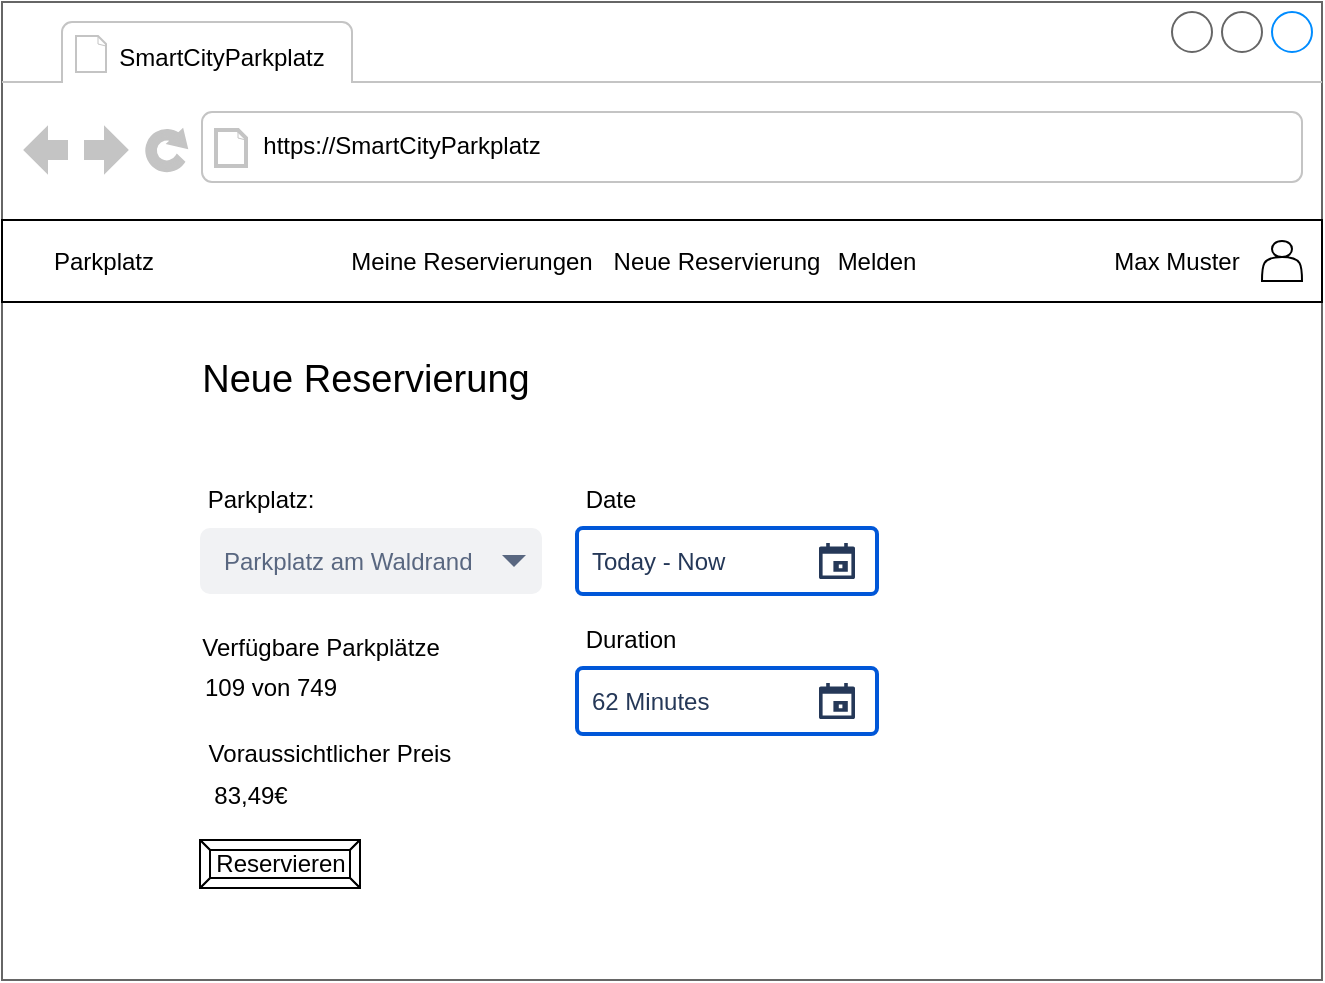 <mxfile version="13.0.9" type="device"><diagram name="Page-1" id="74b105a0-9070-1c63-61bc-23e55f88626e"><mxGraphModel dx="1422" dy="1984" grid="1" gridSize="10" guides="1" tooltips="1" connect="1" arrows="1" fold="1" page="1" pageScale="1.5" pageWidth="1169" pageHeight="826" background="none" math="0" shadow="0"><root><mxCell id="0" style=";html=1;"/><mxCell id="1" style=";html=1;" parent="0"/><mxCell id="Ba2NQwpfFo-NStdELpBo-1" value="" style="strokeWidth=1;shadow=0;dashed=0;align=center;html=1;shape=mxgraph.mockup.containers.browserWindow;rSize=0;strokeColor=#666666;strokeColor2=#008cff;strokeColor3=#c4c4c4;mainText=,;recursiveResize=0;" vertex="1" parent="1"><mxGeometry y="-1239" width="660" height="489" as="geometry"/></mxCell><mxCell id="Ba2NQwpfFo-NStdELpBo-9" value="https://SmartCityParkplatz" style="text;html=1;strokeColor=none;fillColor=none;align=center;verticalAlign=middle;whiteSpace=wrap;rounded=0;" vertex="1" parent="Ba2NQwpfFo-NStdELpBo-1"><mxGeometry x="130" y="60" width="140" height="24" as="geometry"/></mxCell><mxCell id="Ba2NQwpfFo-NStdELpBo-10" value="SmartCityParkplatz" style="text;html=1;strokeColor=none;fillColor=none;align=center;verticalAlign=middle;whiteSpace=wrap;rounded=0;" vertex="1" parent="Ba2NQwpfFo-NStdELpBo-1"><mxGeometry x="60" y="20" width="100" height="16" as="geometry"/></mxCell><mxCell id="Ba2NQwpfFo-NStdELpBo-11" value="" style="rounded=0;whiteSpace=wrap;html=1;" vertex="1" parent="Ba2NQwpfFo-NStdELpBo-1"><mxGeometry y="109" width="660" height="41" as="geometry"/></mxCell><mxCell id="Ba2NQwpfFo-NStdELpBo-14" value="Parkplatz" style="text;html=1;strokeColor=none;fillColor=none;align=center;verticalAlign=middle;whiteSpace=wrap;rounded=0;" vertex="1" parent="Ba2NQwpfFo-NStdELpBo-1"><mxGeometry x="20" y="119.5" width="62" height="20" as="geometry"/></mxCell><mxCell id="Ba2NQwpfFo-NStdELpBo-15" value="" style="shape=actor;whiteSpace=wrap;html=1;" vertex="1" parent="Ba2NQwpfFo-NStdELpBo-1"><mxGeometry x="630" y="119.5" width="20" height="20" as="geometry"/></mxCell><mxCell id="Ba2NQwpfFo-NStdELpBo-203" value="Max Muster" style="text;html=1;strokeColor=none;fillColor=none;align=center;verticalAlign=middle;whiteSpace=wrap;rounded=0;" vertex="1" parent="Ba2NQwpfFo-NStdELpBo-1"><mxGeometry x="550" y="119.5" width="75" height="20" as="geometry"/></mxCell><mxCell id="Ba2NQwpfFo-NStdELpBo-209" value="&lt;font style=&quot;font-size: 19px&quot;&gt;Neue Reservierung&lt;/font&gt;" style="text;html=1;strokeColor=none;fillColor=none;align=center;verticalAlign=middle;whiteSpace=wrap;rounded=0;" vertex="1" parent="Ba2NQwpfFo-NStdELpBo-1"><mxGeometry x="82" y="179" width="200" height="20" as="geometry"/></mxCell><mxCell id="Ba2NQwpfFo-NStdELpBo-215" value="Reservieren" style="labelPosition=center;verticalLabelPosition=middle;align=center;html=1;shape=mxgraph.basic.button;dx=5;" vertex="1" parent="Ba2NQwpfFo-NStdELpBo-1"><mxGeometry x="99" y="419" width="80" height="24" as="geometry"/></mxCell><mxCell id="Ba2NQwpfFo-NStdELpBo-218" value="Parkplatz am Waldrand" style="rounded=1;fillColor=#F1F2F4;strokeColor=none;html=1;fontColor=#596780;align=left;fontSize=12;spacingLeft=10" vertex="1" parent="Ba2NQwpfFo-NStdELpBo-1"><mxGeometry x="99" y="263" width="171" height="33" as="geometry"/></mxCell><mxCell id="Ba2NQwpfFo-NStdELpBo-219" value="" style="shape=triangle;direction=south;fillColor=#596780;strokeColor=none;html=1" vertex="1" parent="Ba2NQwpfFo-NStdELpBo-218"><mxGeometry x="1" y="0.5" width="12" height="6" relative="1" as="geometry"><mxPoint x="-20" y="-3" as="offset"/></mxGeometry></mxCell><mxCell id="Ba2NQwpfFo-NStdELpBo-220" value="Parkplatz:" style="text;html=1;strokeColor=none;fillColor=none;align=center;verticalAlign=middle;whiteSpace=wrap;rounded=0;" vertex="1" parent="Ba2NQwpfFo-NStdELpBo-1"><mxGeometry x="99" y="239" width="61" height="20" as="geometry"/></mxCell><mxCell id="Ba2NQwpfFo-NStdELpBo-222" value="Today - Now" style="rounded=1;arcSize=9;fillColor=#ffffff;align=left;spacingLeft=5;strokeColor=#0057D8;html=1;strokeWidth=2;fontColor=#253858;fontSize=12" vertex="1" parent="Ba2NQwpfFo-NStdELpBo-1"><mxGeometry x="287.5" y="263" width="150" height="33" as="geometry"/></mxCell><mxCell id="Ba2NQwpfFo-NStdELpBo-223" value="" style="shape=mxgraph.gmdl.calendar;fillColor=#253858;strokeColor=none" vertex="1" parent="Ba2NQwpfFo-NStdELpBo-222"><mxGeometry x="1" y="0.5" width="18" height="18" relative="1" as="geometry"><mxPoint x="-29" y="-9" as="offset"/></mxGeometry></mxCell><mxCell id="Ba2NQwpfFo-NStdELpBo-277" value="Date" style="text;html=1;strokeColor=none;fillColor=none;align=center;verticalAlign=middle;whiteSpace=wrap;rounded=0;" vertex="1" parent="Ba2NQwpfFo-NStdELpBo-1"><mxGeometry x="289" y="239" width="31" height="20" as="geometry"/></mxCell><mxCell id="Ba2NQwpfFo-NStdELpBo-278" value="62 Minutes" style="rounded=1;arcSize=9;fillColor=#ffffff;align=left;spacingLeft=5;strokeColor=#0057D8;html=1;strokeWidth=2;fontColor=#253858;fontSize=12" vertex="1" parent="Ba2NQwpfFo-NStdELpBo-1"><mxGeometry x="287.5" y="333" width="150" height="33" as="geometry"/></mxCell><mxCell id="Ba2NQwpfFo-NStdELpBo-279" value="" style="shape=mxgraph.gmdl.calendar;fillColor=#253858;strokeColor=none" vertex="1" parent="Ba2NQwpfFo-NStdELpBo-278"><mxGeometry x="1" y="0.5" width="18" height="18" relative="1" as="geometry"><mxPoint x="-29" y="-9" as="offset"/></mxGeometry></mxCell><mxCell id="Ba2NQwpfFo-NStdELpBo-280" value="Duration" style="text;html=1;strokeColor=none;fillColor=none;align=center;verticalAlign=middle;whiteSpace=wrap;rounded=0;" vertex="1" parent="Ba2NQwpfFo-NStdELpBo-1"><mxGeometry x="289" y="309" width="51" height="20" as="geometry"/></mxCell><mxCell id="Ba2NQwpfFo-NStdELpBo-281" value="Voraussichtlicher Preis" style="text;html=1;strokeColor=none;fillColor=none;align=center;verticalAlign=middle;whiteSpace=wrap;rounded=0;" vertex="1" parent="Ba2NQwpfFo-NStdELpBo-1"><mxGeometry x="99" y="366" width="130" height="20" as="geometry"/></mxCell><mxCell id="Ba2NQwpfFo-NStdELpBo-303" value="83,49€" style="text;html=1;strokeColor=none;fillColor=none;align=center;verticalAlign=middle;whiteSpace=wrap;rounded=0;" vertex="1" parent="Ba2NQwpfFo-NStdELpBo-1"><mxGeometry x="99" y="387" width="51" height="19" as="geometry"/></mxCell><mxCell id="Ba2NQwpfFo-NStdELpBo-304" value="Verfügbare Parkplätze" style="text;html=1;strokeColor=none;fillColor=none;align=center;verticalAlign=middle;whiteSpace=wrap;rounded=0;" vertex="1" parent="Ba2NQwpfFo-NStdELpBo-1"><mxGeometry x="99" y="313" width="121" height="20" as="geometry"/></mxCell><mxCell id="Ba2NQwpfFo-NStdELpBo-305" value="109 von 749" style="text;html=1;strokeColor=none;fillColor=none;align=center;verticalAlign=middle;whiteSpace=wrap;rounded=0;" vertex="1" parent="Ba2NQwpfFo-NStdELpBo-1"><mxGeometry x="99" y="333" width="71" height="20" as="geometry"/></mxCell><mxCell id="Ba2NQwpfFo-NStdELpBo-308" value="Melden" style="text;html=1;strokeColor=none;fillColor=none;align=center;verticalAlign=middle;whiteSpace=wrap;rounded=0;" vertex="1" parent="1"><mxGeometry x="415" y="-1119.5" width="45" height="20" as="geometry"/></mxCell><mxCell id="Ba2NQwpfFo-NStdELpBo-309" value="Meine Reservierungen" style="text;html=1;strokeColor=none;fillColor=none;align=center;verticalAlign=middle;whiteSpace=wrap;rounded=0;" vertex="1" parent="1"><mxGeometry x="170" y="-1119.5" width="130" height="20" as="geometry"/></mxCell><mxCell id="Ba2NQwpfFo-NStdELpBo-310" value="Neue Reservierung" style="text;html=1;strokeColor=none;fillColor=none;align=center;verticalAlign=middle;whiteSpace=wrap;rounded=0;" vertex="1" parent="1"><mxGeometry x="300" y="-1119.5" width="115" height="20" as="geometry"/></mxCell></root></mxGraphModel></diagram></mxfile>
